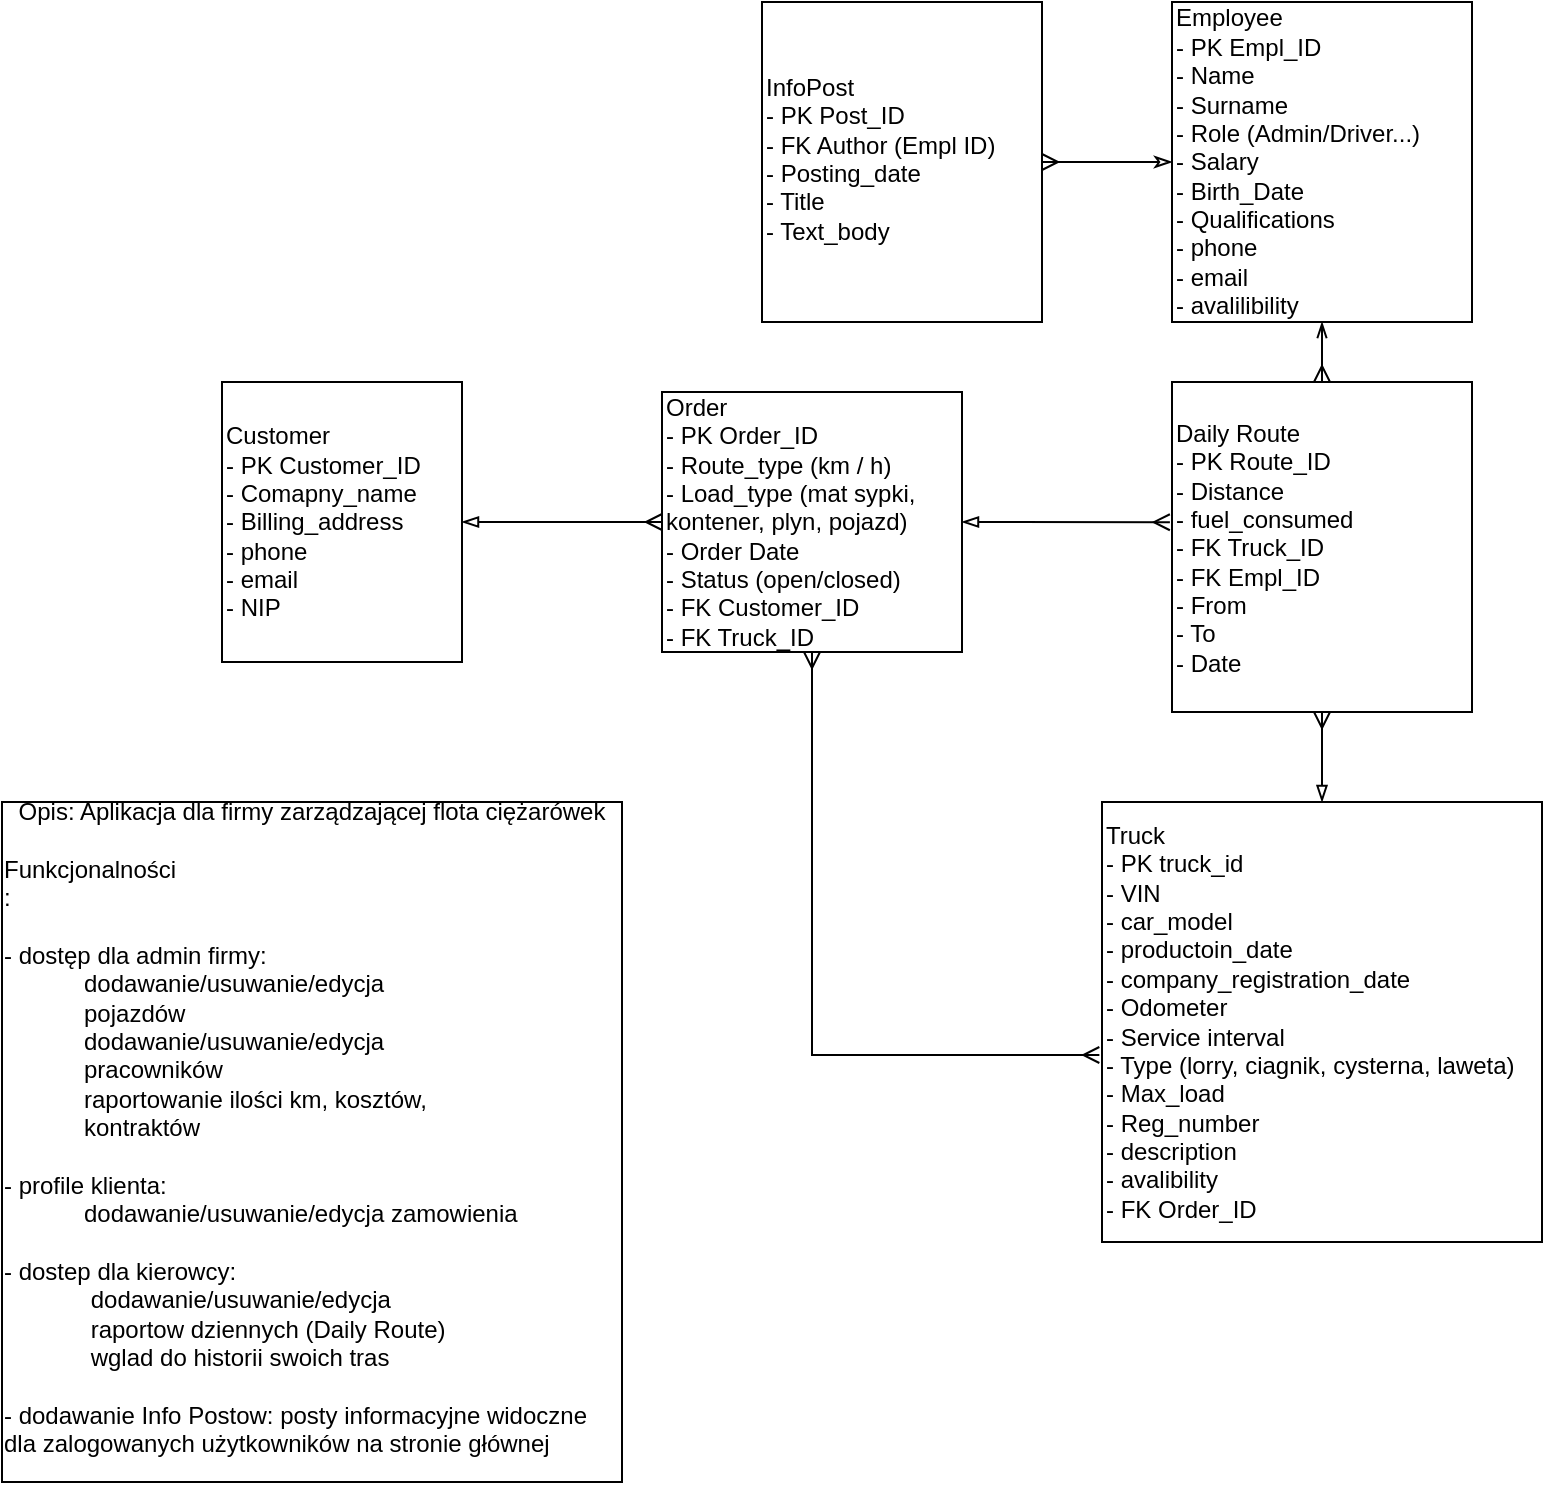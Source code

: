 <mxfile version="13.9.9" type="github">
  <diagram name="Page-1" id="74e2e168-ea6b-b213-b513-2b3c1d86103e">
    <mxGraphModel dx="1422" dy="795" grid="1" gridSize="10" guides="1" tooltips="1" connect="1" arrows="1" fold="1" page="1" pageScale="1" pageWidth="1100" pageHeight="850" background="#ffffff" math="0" shadow="0">
      <root>
        <mxCell id="0" />
        <mxCell id="1" parent="0" />
        <mxCell id="InjwqQHvNrWYtw7XVf_L-6" value="Truck&lt;br&gt;- PK truck_id&lt;br&gt;- VIN&lt;br&gt;- car_model&lt;br&gt;- productoin_date&lt;br&gt;- company_registration_date&lt;br&gt;- Odometer&lt;br&gt;- Service interval&lt;br&gt;- Type (lorry, ciagnik, cysterna, laweta)&lt;br&gt;- Max_load&lt;br&gt;- Reg_number&lt;br&gt;- description&lt;br&gt;- avalibility&lt;br&gt;- FK Order_ID" style="rounded=0;whiteSpace=wrap;html=1;align=left;" parent="1" vertex="1">
          <mxGeometry x="590" y="480" width="220" height="220" as="geometry" />
        </mxCell>
        <mxCell id="InjwqQHvNrWYtw7XVf_L-7" value="Employee&lt;br&gt;- PK Empl_ID&lt;br&gt;- Name&lt;br&gt;- Surname&lt;br&gt;- Role (Admin/Driver...)&lt;br&gt;- Salary&lt;br&gt;- Birth_Date&lt;br&gt;- Qualifications&lt;br&gt;- phone&lt;br&gt;- email&lt;br&gt;- avalilibility" style="rounded=0;whiteSpace=wrap;html=1;align=left;" parent="1" vertex="1">
          <mxGeometry x="625" y="80" width="150" height="160" as="geometry" />
        </mxCell>
        <mxCell id="InjwqQHvNrWYtw7XVf_L-8" value="Daily Route&lt;br&gt;- PK Route_ID&lt;br&gt;- Distance&lt;br&gt;- fuel_consumed&lt;br&gt;- FK Truck_ID&lt;br&gt;- FK Empl_ID&lt;br&gt;- From&lt;br&gt;- To&lt;br&gt;- Date" style="rounded=0;whiteSpace=wrap;html=1;align=left;" parent="1" vertex="1">
          <mxGeometry x="625" y="270" width="150" height="165" as="geometry" />
        </mxCell>
        <mxCell id="InjwqQHvNrWYtw7XVf_L-11" value="Customer&lt;br&gt;- PK Customer_ID&lt;br&gt;- Comapny_name&lt;br&gt;- Billing_address&lt;br&gt;- phone&lt;br&gt;- email&lt;br&gt;- NIP" style="rounded=0;whiteSpace=wrap;html=1;align=left;" parent="1" vertex="1">
          <mxGeometry x="150" y="270" width="120" height="140" as="geometry" />
        </mxCell>
        <mxCell id="InjwqQHvNrWYtw7XVf_L-12" value="Order&lt;br&gt;- PK Order_ID&lt;br&gt;- Route_type (km / h)&lt;br&gt;- Load_type (mat sypki, kontener, plyn, pojazd)&lt;br&gt;- Order Date&lt;br&gt;- Status (open/closed)&lt;br&gt;- FK Customer_ID&lt;br&gt;- FK Truck_ID" style="rounded=0;whiteSpace=wrap;html=1;align=left;" parent="1" vertex="1">
          <mxGeometry x="370" y="275" width="150" height="130" as="geometry" />
        </mxCell>
        <mxCell id="InjwqQHvNrWYtw7XVf_L-13" value="" style="endArrow=blockThin;startArrow=ERmany;html=1;entryX=1;entryY=0.5;entryDx=0;entryDy=0;exitX=0;exitY=0.5;exitDx=0;exitDy=0;startFill=0;endFill=0;" parent="1" source="InjwqQHvNrWYtw7XVf_L-12" target="InjwqQHvNrWYtw7XVf_L-11" edge="1">
          <mxGeometry width="50" height="50" relative="1" as="geometry">
            <mxPoint x="330" y="275" as="sourcePoint" />
            <mxPoint x="380" y="225" as="targetPoint" />
          </mxGeometry>
        </mxCell>
        <mxCell id="InjwqQHvNrWYtw7XVf_L-15" value="" style="endArrow=blockThin;startArrow=ERmany;html=1;entryX=0.5;entryY=0;entryDx=0;entryDy=0;startFill=0;endFill=0;exitX=0.5;exitY=1;exitDx=0;exitDy=0;" parent="1" source="InjwqQHvNrWYtw7XVf_L-8" target="InjwqQHvNrWYtw7XVf_L-6" edge="1">
          <mxGeometry width="50" height="50" relative="1" as="geometry">
            <mxPoint x="635" y="250" as="sourcePoint" />
            <mxPoint x="640" y="240.0" as="targetPoint" />
          </mxGeometry>
        </mxCell>
        <mxCell id="InjwqQHvNrWYtw7XVf_L-22" value="" style="endArrow=ERmany;startArrow=openThin;html=1;entryX=0.5;entryY=0;entryDx=0;entryDy=0;exitX=0.5;exitY=1;exitDx=0;exitDy=0;startFill=0;endFill=0;" parent="1" source="InjwqQHvNrWYtw7XVf_L-7" target="InjwqQHvNrWYtw7XVf_L-8" edge="1">
          <mxGeometry width="50" height="50" relative="1" as="geometry">
            <mxPoint x="545" y="160" as="sourcePoint" />
            <mxPoint x="545" y="290" as="targetPoint" />
            <Array as="points" />
          </mxGeometry>
        </mxCell>
        <mxCell id="InjwqQHvNrWYtw7XVf_L-23" value="Opis: Aplikacja dla firmy zarządzającej flota ciężarówek&lt;br&gt;&lt;br&gt;&lt;div style=&quot;text-align: left&quot;&gt;&lt;span&gt;Funkcjonalności&lt;/span&gt;&lt;/div&gt;&lt;div style=&quot;text-align: left&quot;&gt;&lt;span&gt;:&lt;/span&gt;&lt;/div&gt;&lt;div style=&quot;text-align: left&quot;&gt;&lt;span&gt;&lt;br&gt;&lt;/span&gt;&lt;/div&gt;&lt;div style=&quot;text-align: left&quot;&gt;&lt;span&gt;- dostęp&amp;nbsp;dla admin firmy:&lt;/span&gt;&lt;/div&gt;&lt;blockquote style=&quot;margin: 0 0 0 40px ; border: none ; padding: 0px&quot;&gt;&lt;div style=&quot;text-align: left&quot;&gt;&lt;span&gt;dodawanie/usuwanie/edycja&amp;nbsp;&lt;/span&gt;&lt;/div&gt;&lt;div style=&quot;text-align: left&quot;&gt;&lt;span&gt;pojazdów&lt;/span&gt;&lt;/div&gt;&lt;div style=&quot;text-align: left&quot;&gt;&lt;span&gt;dodawanie/usuwanie/edycja&amp;nbsp;&lt;/span&gt;&lt;br&gt;&lt;/div&gt;&lt;div style=&quot;text-align: left&quot;&gt;&lt;span&gt;pracowników&lt;/span&gt;&lt;/div&gt;&lt;div style=&quot;text-align: left&quot;&gt;&lt;span&gt;raportowanie ilości&amp;nbsp;km, kosztów,&amp;nbsp;&lt;/span&gt;&lt;/div&gt;&lt;div style=&quot;text-align: left&quot;&gt;&lt;span&gt;kontraktów&lt;/span&gt;&lt;/div&gt;&lt;div style=&quot;text-align: left&quot;&gt;&lt;span&gt;&lt;br&gt;&lt;/span&gt;&lt;/div&gt;&lt;/blockquote&gt;&lt;div style=&quot;text-align: left&quot;&gt;&lt;span&gt;- profile klienta:&lt;/span&gt;&lt;/div&gt;&lt;div style=&quot;text-align: left&quot;&gt;&lt;span&gt;&amp;nbsp; &amp;nbsp; &amp;nbsp; &amp;nbsp; &amp;nbsp; &amp;nbsp; dodawanie/usuwanie/edycja&amp;nbsp;&lt;/span&gt;&lt;span&gt;zamowienia&lt;/span&gt;&lt;/div&gt;&lt;div style=&quot;text-align: left&quot;&gt;&lt;span&gt;&lt;br&gt;&lt;/span&gt;&lt;/div&gt;&lt;div style=&quot;text-align: left&quot;&gt;&lt;div&gt;- dostep dla kierowcy:&lt;/div&gt;&lt;div&gt;&lt;span&gt;&amp;nbsp; &amp;nbsp; &amp;nbsp; &amp;nbsp; &amp;nbsp; &amp;nbsp; &amp;nbsp;dodawanie/usuwanie/edycja&lt;/span&gt;&lt;/div&gt;&lt;/div&gt;&lt;blockquote style=&quot;margin: 0 0 0 40px ; border: none ; padding: 0px&quot;&gt;&lt;div style=&quot;text-align: left&quot;&gt;&lt;span&gt;&amp;nbsp;raportow dziennych (Daily Route)&lt;/span&gt;&lt;/div&gt;&lt;div style=&quot;text-align: left&quot;&gt;&amp;nbsp;wglad do historii swoich tras&lt;/div&gt;&lt;/blockquote&gt;&lt;div style=&quot;text-align: left&quot;&gt;&lt;br&gt;&lt;/div&gt;&lt;div style=&quot;text-align: left&quot;&gt;- dodawanie Info Postow: posty informacyjne widoczne dla zalogowanych użytkowników na stronie głównej&lt;/div&gt;&lt;blockquote style=&quot;margin: 0 0 0 40px ; border: none ; padding: 0px&quot;&gt;&lt;blockquote style=&quot;margin: 0 0 0 40px ; border: none ; padding: 0px&quot;&gt;&lt;/blockquote&gt;&lt;/blockquote&gt;&lt;blockquote style=&quot;margin: 0 0 0 40px ; border: none ; padding: 0px&quot;&gt;&lt;br&gt;&lt;/blockquote&gt;&lt;blockquote style=&quot;margin: 0 0 0 40px ; border: none ; padding: 0px&quot;&gt;&lt;blockquote style=&quot;margin: 0 0 0 40px ; border: none ; padding: 0px&quot;&gt;&lt;/blockquote&gt;&lt;/blockquote&gt;" style="rounded=0;whiteSpace=wrap;html=1;" parent="1" vertex="1">
          <mxGeometry x="40" y="480" width="310" height="340" as="geometry" />
        </mxCell>
        <mxCell id="InjwqQHvNrWYtw7XVf_L-25" value="" style="edgeStyle=orthogonalEdgeStyle;rounded=0;orthogonalLoop=1;jettySize=auto;html=1;startArrow=ERmany;startFill=0;endArrow=ERmany;endFill=0;entryX=0.5;entryY=1;entryDx=0;entryDy=0;exitX=-0.006;exitY=0.575;exitDx=0;exitDy=0;exitPerimeter=0;" parent="1" source="InjwqQHvNrWYtw7XVf_L-6" target="InjwqQHvNrWYtw7XVf_L-12" edge="1">
          <mxGeometry relative="1" as="geometry">
            <mxPoint x="600" y="420" as="sourcePoint" />
            <mxPoint x="500" y="420" as="targetPoint" />
          </mxGeometry>
        </mxCell>
        <mxCell id="3D51c6eOaqWXIXbz9MIS-3" value="&lt;br&gt;&lt;br&gt;&lt;div&gt;&lt;font face=&quot;helvetica&quot;&gt;InfoPost&lt;/font&gt;&lt;/div&gt;&lt;span style=&quot;color: rgb(0 , 0 , 0) ; font-family: &amp;#34;helvetica&amp;#34; ; font-size: 12px ; font-style: normal ; font-weight: 400 ; letter-spacing: normal ; text-indent: 0px ; text-transform: none ; word-spacing: 0px ; background-color: rgb(248 , 249 , 250) ; display: inline ; float: none&quot;&gt;&lt;div&gt;- PK Post_ID&lt;/div&gt;&lt;/span&gt;&lt;span style=&quot;color: rgb(0 , 0 , 0) ; font-family: &amp;#34;helvetica&amp;#34; ; font-size: 12px ; font-style: normal ; font-weight: 400 ; letter-spacing: normal ; text-indent: 0px ; text-transform: none ; word-spacing: 0px ; background-color: rgb(248 , 249 , 250) ; display: inline ; float: none&quot;&gt;&lt;div&gt;- FK Author (Empl ID)&lt;/div&gt;&lt;/span&gt;&lt;span style=&quot;color: rgb(0 , 0 , 0) ; font-family: &amp;#34;helvetica&amp;#34; ; font-size: 12px ; font-style: normal ; font-weight: 400 ; letter-spacing: normal ; text-indent: 0px ; text-transform: none ; word-spacing: 0px ; background-color: rgb(248 , 249 , 250) ; display: inline ; float: none&quot;&gt;&lt;div&gt;- Posting_date&lt;/div&gt;&lt;/span&gt;&lt;span style=&quot;color: rgb(0 , 0 , 0) ; font-family: &amp;#34;helvetica&amp;#34; ; font-size: 12px ; font-style: normal ; font-weight: 400 ; letter-spacing: normal ; text-indent: 0px ; text-transform: none ; word-spacing: 0px ; background-color: rgb(248 , 249 , 250) ; display: inline ; float: none&quot;&gt;&lt;div&gt;- Title&lt;/div&gt;&lt;/span&gt;&lt;span style=&quot;color: rgb(0 , 0 , 0) ; font-family: &amp;#34;helvetica&amp;#34; ; font-size: 12px ; font-style: normal ; font-weight: 400 ; letter-spacing: normal ; text-indent: 0px ; text-transform: none ; word-spacing: 0px ; background-color: rgb(248 , 249 , 250) ; display: inline ; float: none&quot;&gt;&lt;div&gt;- Text_body&lt;/div&gt;&lt;/span&gt;" style="rounded=0;whiteSpace=wrap;html=1;align=left;verticalAlign=top;" parent="1" vertex="1">
          <mxGeometry x="420" y="80" width="140" height="160" as="geometry" />
        </mxCell>
        <mxCell id="3D51c6eOaqWXIXbz9MIS-6" value="" style="endArrow=classicThin;startArrow=ERmany;html=1;entryX=0;entryY=0.5;entryDx=0;entryDy=0;exitX=1;exitY=0.5;exitDx=0;exitDy=0;startFill=0;endFill=0;" parent="1" source="3D51c6eOaqWXIXbz9MIS-3" target="InjwqQHvNrWYtw7XVf_L-7" edge="1">
          <mxGeometry width="50" height="50" relative="1" as="geometry">
            <mxPoint x="580" y="240" as="sourcePoint" />
            <mxPoint x="630" y="190" as="targetPoint" />
          </mxGeometry>
        </mxCell>
        <mxCell id="pMvn1T9RJ4bfrTRh85_g-1" value="" style="endArrow=blockThin;startArrow=ERmany;html=1;entryX=1;entryY=0.5;entryDx=0;entryDy=0;startFill=0;endFill=0;exitX=-0.007;exitY=0.425;exitDx=0;exitDy=0;exitPerimeter=0;" parent="1" source="InjwqQHvNrWYtw7XVf_L-8" target="InjwqQHvNrWYtw7XVf_L-12" edge="1">
          <mxGeometry width="50" height="50" relative="1" as="geometry">
            <mxPoint x="570" y="340" as="sourcePoint" />
            <mxPoint x="570" y="410" as="targetPoint" />
          </mxGeometry>
        </mxCell>
      </root>
    </mxGraphModel>
  </diagram>
</mxfile>
